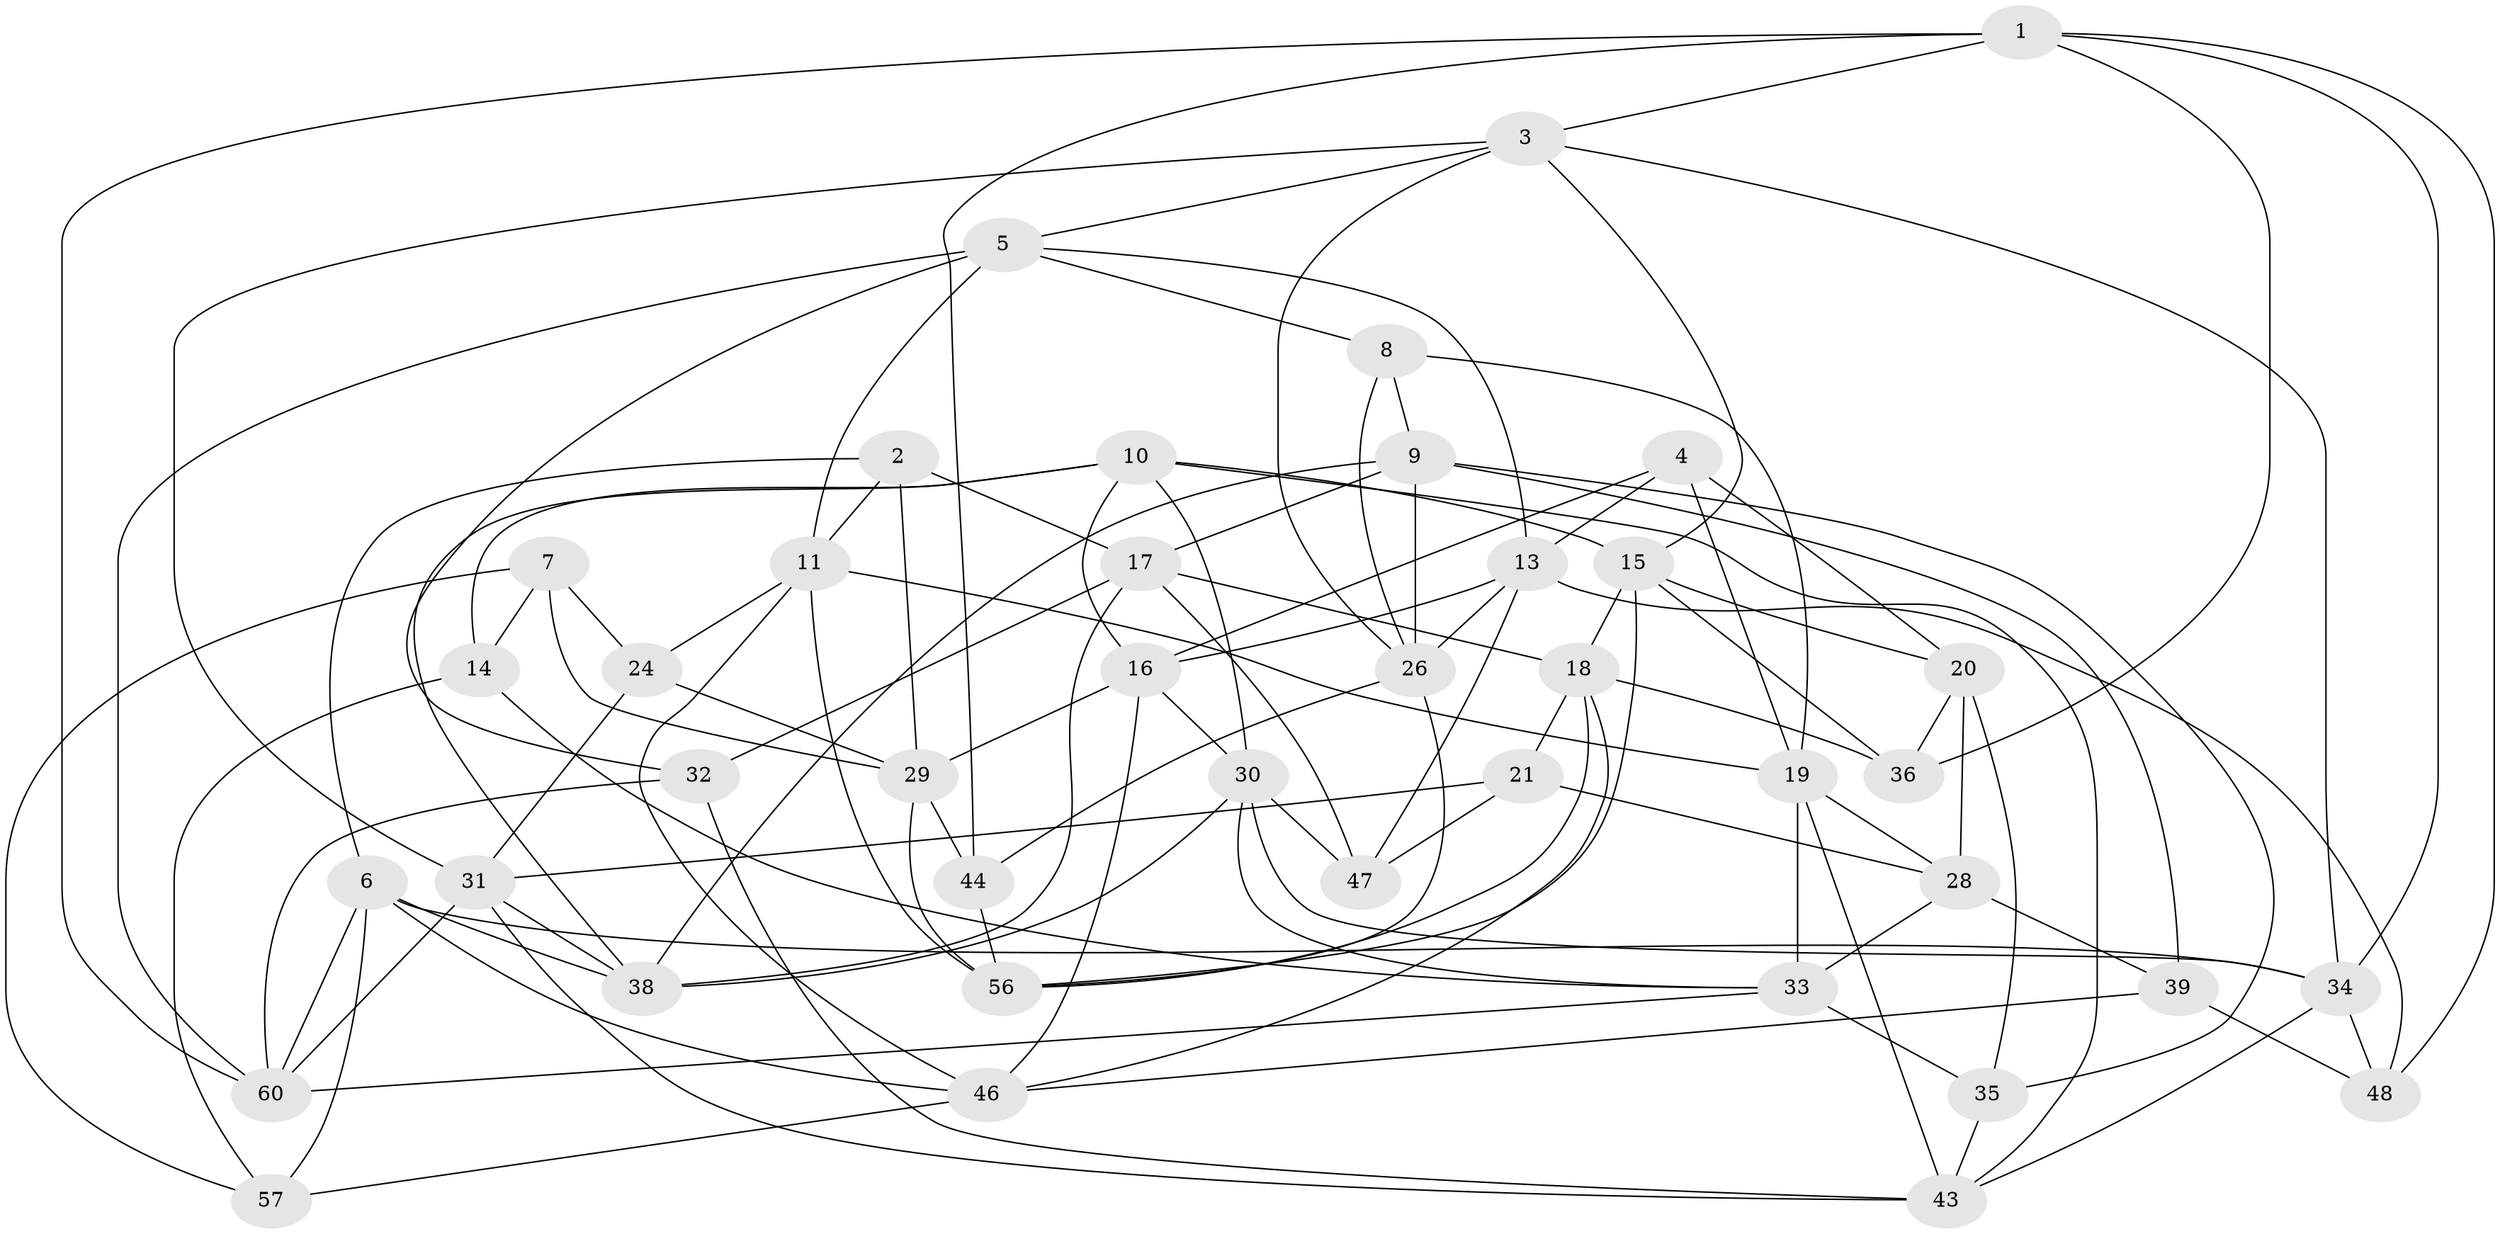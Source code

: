 // Generated by graph-tools (version 1.1) at 2025/52/02/27/25 19:52:30]
// undirected, 41 vertices, 107 edges
graph export_dot {
graph [start="1"]
  node [color=gray90,style=filled];
  1 [super="+23"];
  2;
  3 [super="+27"];
  4;
  5 [super="+49"];
  6 [super="+59"];
  7 [super="+12"];
  8;
  9 [super="+25"];
  10 [super="+22"];
  11 [super="+66"];
  13 [super="+58"];
  14 [super="+40"];
  15 [super="+42"];
  16 [super="+37"];
  17 [super="+52"];
  18 [super="+54"];
  19 [super="+41"];
  20 [super="+53"];
  21;
  24;
  26 [super="+64"];
  28 [super="+69"];
  29 [super="+55"];
  30 [super="+50"];
  31 [super="+63"];
  32;
  33 [super="+65"];
  34 [super="+45"];
  35;
  36;
  38 [super="+61"];
  39;
  43 [super="+68"];
  44;
  46 [super="+51"];
  47;
  48;
  56 [super="+67"];
  57;
  60 [super="+62"];
  1 -- 44;
  1 -- 36;
  1 -- 48;
  1 -- 34;
  1 -- 3;
  1 -- 60;
  2 -- 6;
  2 -- 11;
  2 -- 17;
  2 -- 29;
  3 -- 34;
  3 -- 31;
  3 -- 26;
  3 -- 15;
  3 -- 5;
  4 -- 13;
  4 -- 16;
  4 -- 20;
  4 -- 19;
  5 -- 8;
  5 -- 13;
  5 -- 32;
  5 -- 11;
  5 -- 60;
  6 -- 38;
  6 -- 57;
  6 -- 46;
  6 -- 34;
  6 -- 60;
  7 -- 14 [weight=3];
  7 -- 57;
  7 -- 24;
  7 -- 29;
  8 -- 9;
  8 -- 19;
  8 -- 26;
  9 -- 38;
  9 -- 17;
  9 -- 35;
  9 -- 39;
  9 -- 26;
  10 -- 43;
  10 -- 16;
  10 -- 30;
  10 -- 15;
  10 -- 14;
  10 -- 38;
  11 -- 24;
  11 -- 19;
  11 -- 56;
  11 -- 46;
  13 -- 47;
  13 -- 48;
  13 -- 26;
  13 -- 16;
  14 -- 57;
  14 -- 33;
  15 -- 18;
  15 -- 56;
  15 -- 36;
  15 -- 20;
  16 -- 46;
  16 -- 29;
  16 -- 30;
  17 -- 38;
  17 -- 32;
  17 -- 47;
  17 -- 18;
  18 -- 56;
  18 -- 46;
  18 -- 36;
  18 -- 21;
  19 -- 43;
  19 -- 28;
  19 -- 33;
  20 -- 35;
  20 -- 28 [weight=2];
  20 -- 36;
  21 -- 31;
  21 -- 47;
  21 -- 28;
  24 -- 29;
  24 -- 31;
  26 -- 44;
  26 -- 56;
  28 -- 33;
  28 -- 39;
  29 -- 44;
  29 -- 56;
  30 -- 47;
  30 -- 33;
  30 -- 34;
  30 -- 38;
  31 -- 60;
  31 -- 43;
  31 -- 38;
  32 -- 60;
  32 -- 43;
  33 -- 60;
  33 -- 35;
  34 -- 48;
  34 -- 43;
  35 -- 43;
  39 -- 48;
  39 -- 46;
  44 -- 56;
  46 -- 57;
}
